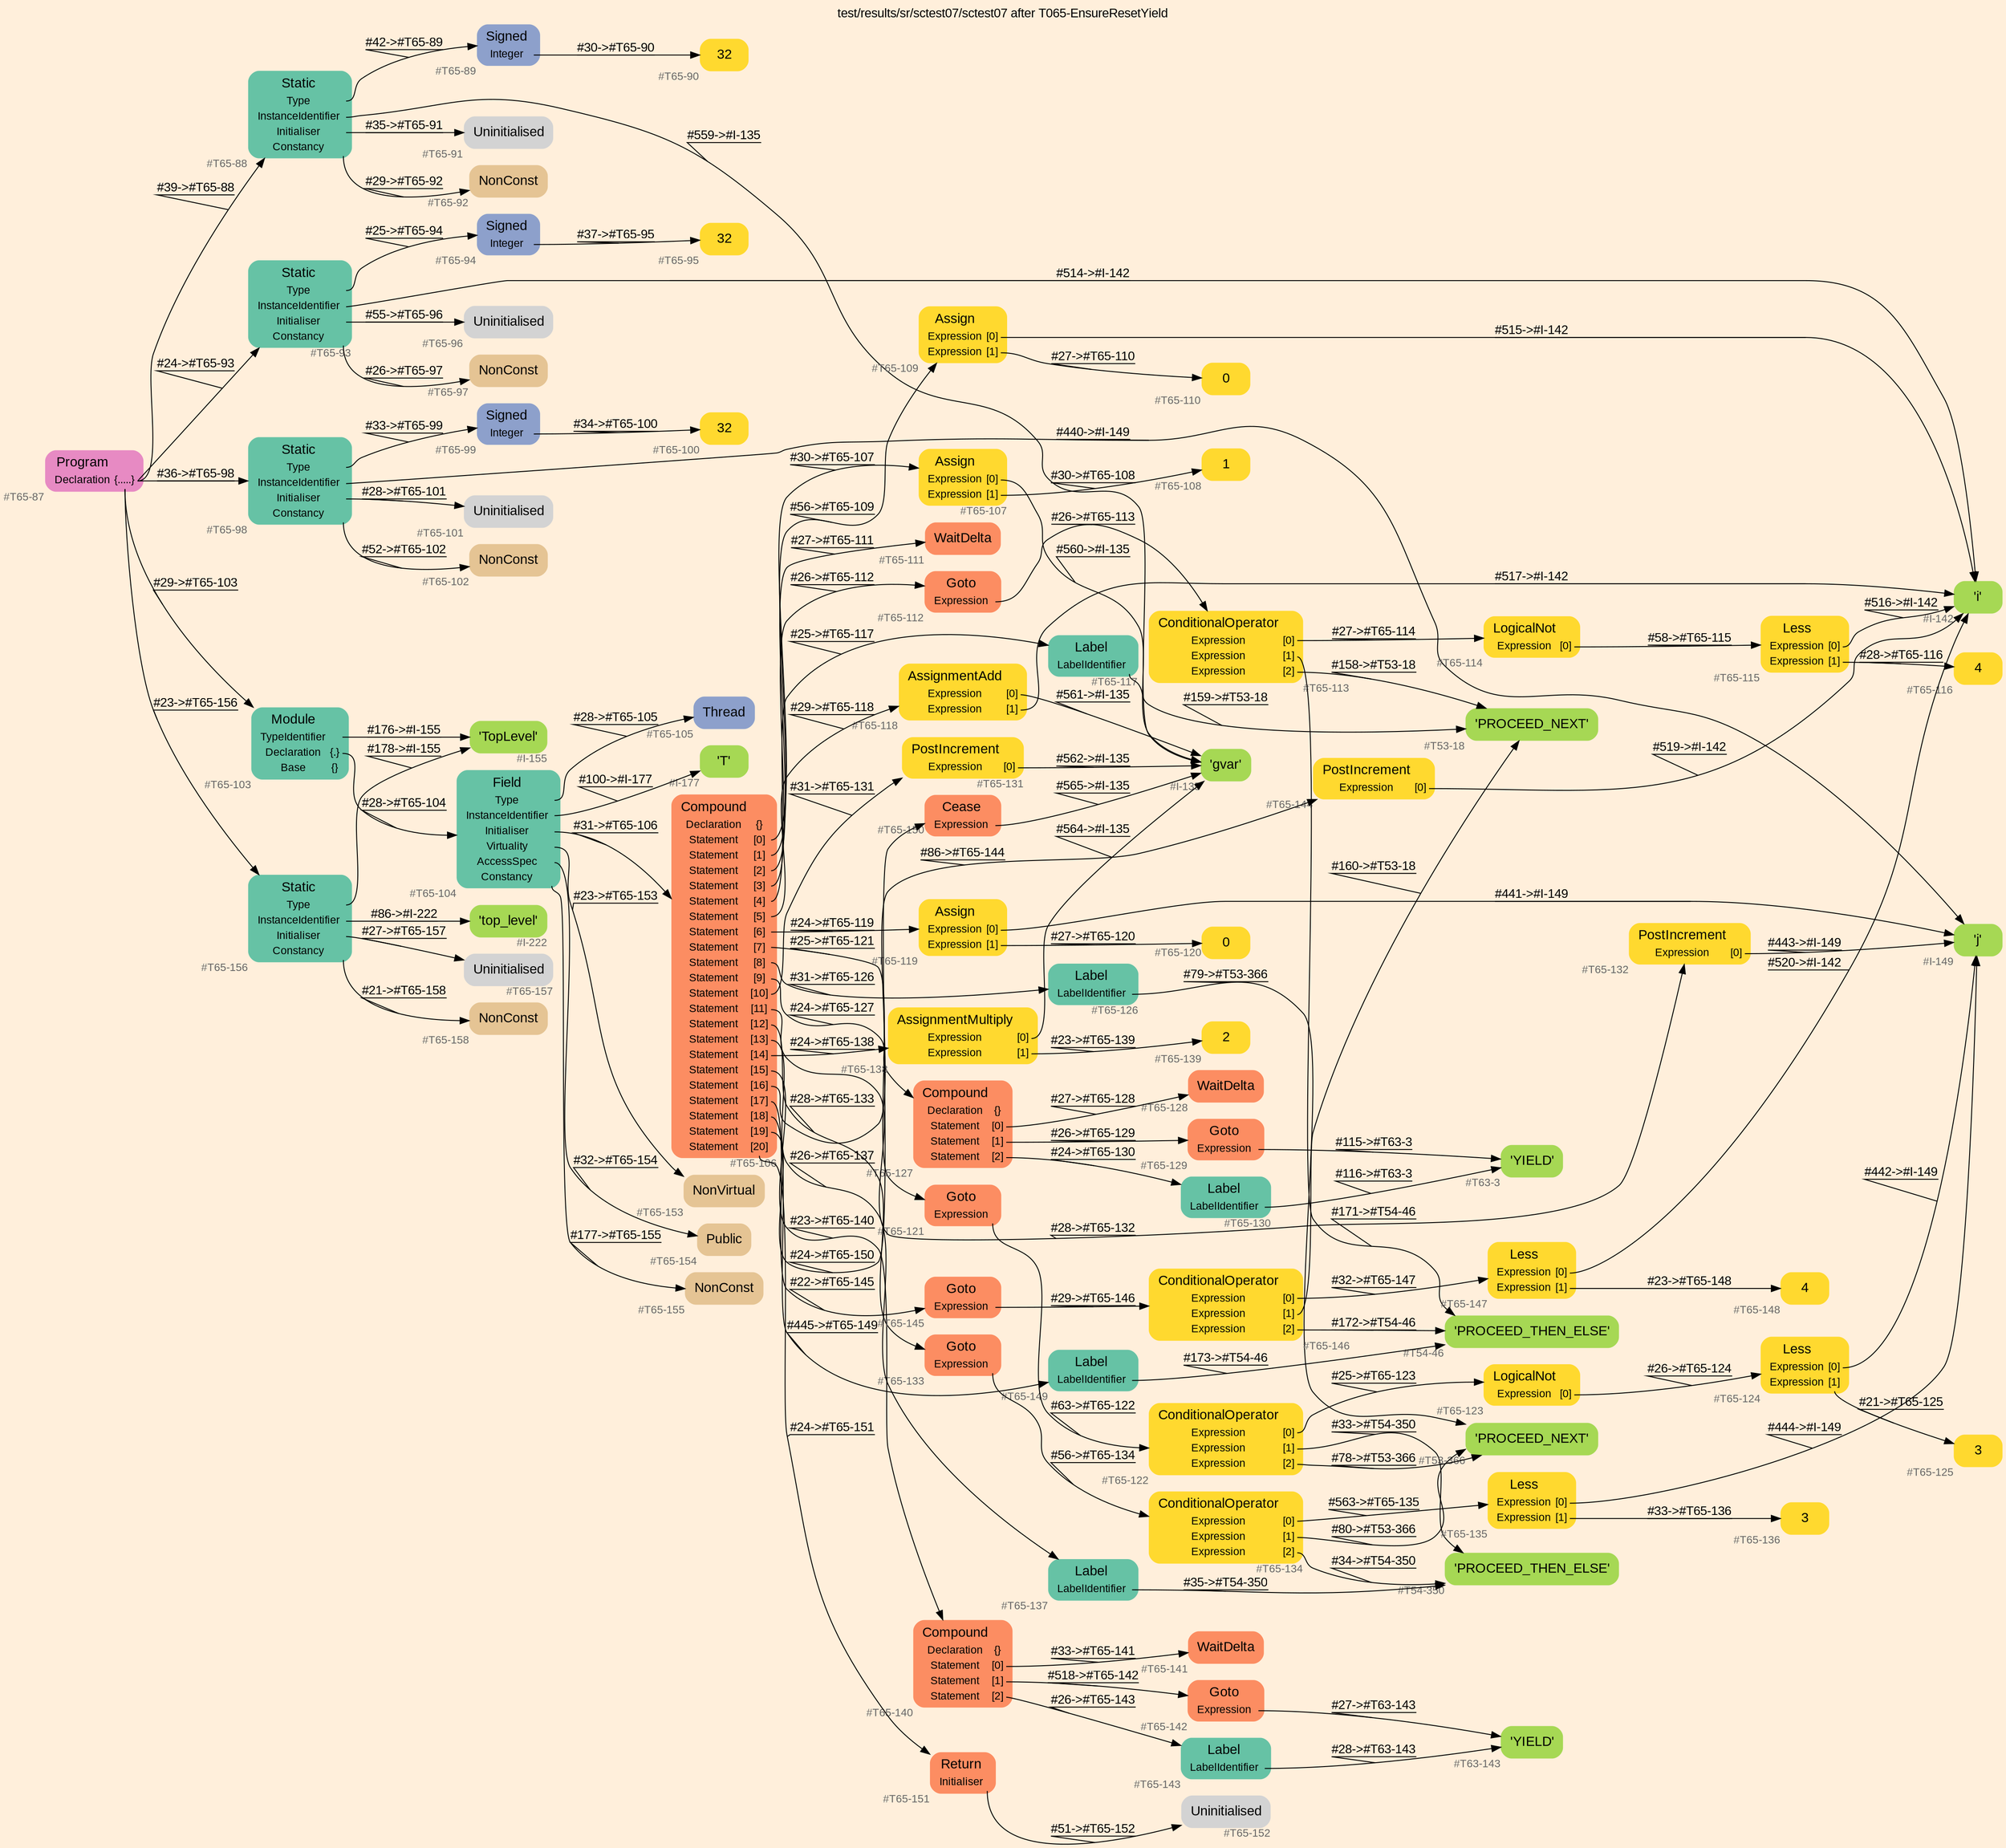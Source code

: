 digraph "test/results/sr/sctest07/sctest07 after T065-EnsureResetYield" {
label = "test/results/sr/sctest07/sctest07 after T065-EnsureResetYield"
labelloc = t
graph [
    rankdir = "LR"
    ranksep = 0.3
    bgcolor = antiquewhite1
    color = black
    fontcolor = black
    fontname = "Arial"
];
node [
    fontname = "Arial"
];
edge [
    fontname = "Arial"
];

// -------------------- node figure --------------------
// -------- block #T65-87 ----------
"#T65-87" [
    fillcolor = "/set28/4"
    xlabel = "#T65-87"
    fontsize = "12"
    fontcolor = grey40
    shape = "plaintext"
    label = <<TABLE BORDER="0" CELLBORDER="0" CELLSPACING="0">
     <TR><TD><FONT COLOR="black" POINT-SIZE="15">Program</FONT></TD></TR>
     <TR><TD><FONT COLOR="black" POINT-SIZE="12">Declaration</FONT></TD><TD PORT="port0"><FONT COLOR="black" POINT-SIZE="12">{.....}</FONT></TD></TR>
    </TABLE>>
    style = "rounded,filled"
];

// -------- block #T65-88 ----------
"#T65-88" [
    fillcolor = "/set28/1"
    xlabel = "#T65-88"
    fontsize = "12"
    fontcolor = grey40
    shape = "plaintext"
    label = <<TABLE BORDER="0" CELLBORDER="0" CELLSPACING="0">
     <TR><TD><FONT COLOR="black" POINT-SIZE="15">Static</FONT></TD></TR>
     <TR><TD><FONT COLOR="black" POINT-SIZE="12">Type</FONT></TD><TD PORT="port0"></TD></TR>
     <TR><TD><FONT COLOR="black" POINT-SIZE="12">InstanceIdentifier</FONT></TD><TD PORT="port1"></TD></TR>
     <TR><TD><FONT COLOR="black" POINT-SIZE="12">Initialiser</FONT></TD><TD PORT="port2"></TD></TR>
     <TR><TD><FONT COLOR="black" POINT-SIZE="12">Constancy</FONT></TD><TD PORT="port3"></TD></TR>
    </TABLE>>
    style = "rounded,filled"
];

// -------- block #T65-89 ----------
"#T65-89" [
    fillcolor = "/set28/3"
    xlabel = "#T65-89"
    fontsize = "12"
    fontcolor = grey40
    shape = "plaintext"
    label = <<TABLE BORDER="0" CELLBORDER="0" CELLSPACING="0">
     <TR><TD><FONT COLOR="black" POINT-SIZE="15">Signed</FONT></TD></TR>
     <TR><TD><FONT COLOR="black" POINT-SIZE="12">Integer</FONT></TD><TD PORT="port0"></TD></TR>
    </TABLE>>
    style = "rounded,filled"
];

// -------- block #T65-90 ----------
"#T65-90" [
    fillcolor = "/set28/6"
    xlabel = "#T65-90"
    fontsize = "12"
    fontcolor = grey40
    shape = "plaintext"
    label = <<TABLE BORDER="0" CELLBORDER="0" CELLSPACING="0">
     <TR><TD><FONT COLOR="black" POINT-SIZE="15">32</FONT></TD></TR>
    </TABLE>>
    style = "rounded,filled"
];

// -------- block #I-135 ----------
"#I-135" [
    fillcolor = "/set28/5"
    xlabel = "#I-135"
    fontsize = "12"
    fontcolor = grey40
    shape = "plaintext"
    label = <<TABLE BORDER="0" CELLBORDER="0" CELLSPACING="0">
     <TR><TD><FONT COLOR="black" POINT-SIZE="15">'gvar'</FONT></TD></TR>
    </TABLE>>
    style = "rounded,filled"
];

// -------- block #T65-91 ----------
"#T65-91" [
    xlabel = "#T65-91"
    fontsize = "12"
    fontcolor = grey40
    shape = "plaintext"
    label = <<TABLE BORDER="0" CELLBORDER="0" CELLSPACING="0">
     <TR><TD><FONT COLOR="black" POINT-SIZE="15">Uninitialised</FONT></TD></TR>
    </TABLE>>
    style = "rounded,filled"
];

// -------- block #T65-92 ----------
"#T65-92" [
    fillcolor = "/set28/7"
    xlabel = "#T65-92"
    fontsize = "12"
    fontcolor = grey40
    shape = "plaintext"
    label = <<TABLE BORDER="0" CELLBORDER="0" CELLSPACING="0">
     <TR><TD><FONT COLOR="black" POINT-SIZE="15">NonConst</FONT></TD></TR>
    </TABLE>>
    style = "rounded,filled"
];

// -------- block #T65-93 ----------
"#T65-93" [
    fillcolor = "/set28/1"
    xlabel = "#T65-93"
    fontsize = "12"
    fontcolor = grey40
    shape = "plaintext"
    label = <<TABLE BORDER="0" CELLBORDER="0" CELLSPACING="0">
     <TR><TD><FONT COLOR="black" POINT-SIZE="15">Static</FONT></TD></TR>
     <TR><TD><FONT COLOR="black" POINT-SIZE="12">Type</FONT></TD><TD PORT="port0"></TD></TR>
     <TR><TD><FONT COLOR="black" POINT-SIZE="12">InstanceIdentifier</FONT></TD><TD PORT="port1"></TD></TR>
     <TR><TD><FONT COLOR="black" POINT-SIZE="12">Initialiser</FONT></TD><TD PORT="port2"></TD></TR>
     <TR><TD><FONT COLOR="black" POINT-SIZE="12">Constancy</FONT></TD><TD PORT="port3"></TD></TR>
    </TABLE>>
    style = "rounded,filled"
];

// -------- block #T65-94 ----------
"#T65-94" [
    fillcolor = "/set28/3"
    xlabel = "#T65-94"
    fontsize = "12"
    fontcolor = grey40
    shape = "plaintext"
    label = <<TABLE BORDER="0" CELLBORDER="0" CELLSPACING="0">
     <TR><TD><FONT COLOR="black" POINT-SIZE="15">Signed</FONT></TD></TR>
     <TR><TD><FONT COLOR="black" POINT-SIZE="12">Integer</FONT></TD><TD PORT="port0"></TD></TR>
    </TABLE>>
    style = "rounded,filled"
];

// -------- block #T65-95 ----------
"#T65-95" [
    fillcolor = "/set28/6"
    xlabel = "#T65-95"
    fontsize = "12"
    fontcolor = grey40
    shape = "plaintext"
    label = <<TABLE BORDER="0" CELLBORDER="0" CELLSPACING="0">
     <TR><TD><FONT COLOR="black" POINT-SIZE="15">32</FONT></TD></TR>
    </TABLE>>
    style = "rounded,filled"
];

// -------- block #I-142 ----------
"#I-142" [
    fillcolor = "/set28/5"
    xlabel = "#I-142"
    fontsize = "12"
    fontcolor = grey40
    shape = "plaintext"
    label = <<TABLE BORDER="0" CELLBORDER="0" CELLSPACING="0">
     <TR><TD><FONT COLOR="black" POINT-SIZE="15">'i'</FONT></TD></TR>
    </TABLE>>
    style = "rounded,filled"
];

// -------- block #T65-96 ----------
"#T65-96" [
    xlabel = "#T65-96"
    fontsize = "12"
    fontcolor = grey40
    shape = "plaintext"
    label = <<TABLE BORDER="0" CELLBORDER="0" CELLSPACING="0">
     <TR><TD><FONT COLOR="black" POINT-SIZE="15">Uninitialised</FONT></TD></TR>
    </TABLE>>
    style = "rounded,filled"
];

// -------- block #T65-97 ----------
"#T65-97" [
    fillcolor = "/set28/7"
    xlabel = "#T65-97"
    fontsize = "12"
    fontcolor = grey40
    shape = "plaintext"
    label = <<TABLE BORDER="0" CELLBORDER="0" CELLSPACING="0">
     <TR><TD><FONT COLOR="black" POINT-SIZE="15">NonConst</FONT></TD></TR>
    </TABLE>>
    style = "rounded,filled"
];

// -------- block #T65-98 ----------
"#T65-98" [
    fillcolor = "/set28/1"
    xlabel = "#T65-98"
    fontsize = "12"
    fontcolor = grey40
    shape = "plaintext"
    label = <<TABLE BORDER="0" CELLBORDER="0" CELLSPACING="0">
     <TR><TD><FONT COLOR="black" POINT-SIZE="15">Static</FONT></TD></TR>
     <TR><TD><FONT COLOR="black" POINT-SIZE="12">Type</FONT></TD><TD PORT="port0"></TD></TR>
     <TR><TD><FONT COLOR="black" POINT-SIZE="12">InstanceIdentifier</FONT></TD><TD PORT="port1"></TD></TR>
     <TR><TD><FONT COLOR="black" POINT-SIZE="12">Initialiser</FONT></TD><TD PORT="port2"></TD></TR>
     <TR><TD><FONT COLOR="black" POINT-SIZE="12">Constancy</FONT></TD><TD PORT="port3"></TD></TR>
    </TABLE>>
    style = "rounded,filled"
];

// -------- block #T65-99 ----------
"#T65-99" [
    fillcolor = "/set28/3"
    xlabel = "#T65-99"
    fontsize = "12"
    fontcolor = grey40
    shape = "plaintext"
    label = <<TABLE BORDER="0" CELLBORDER="0" CELLSPACING="0">
     <TR><TD><FONT COLOR="black" POINT-SIZE="15">Signed</FONT></TD></TR>
     <TR><TD><FONT COLOR="black" POINT-SIZE="12">Integer</FONT></TD><TD PORT="port0"></TD></TR>
    </TABLE>>
    style = "rounded,filled"
];

// -------- block #T65-100 ----------
"#T65-100" [
    fillcolor = "/set28/6"
    xlabel = "#T65-100"
    fontsize = "12"
    fontcolor = grey40
    shape = "plaintext"
    label = <<TABLE BORDER="0" CELLBORDER="0" CELLSPACING="0">
     <TR><TD><FONT COLOR="black" POINT-SIZE="15">32</FONT></TD></TR>
    </TABLE>>
    style = "rounded,filled"
];

// -------- block #I-149 ----------
"#I-149" [
    fillcolor = "/set28/5"
    xlabel = "#I-149"
    fontsize = "12"
    fontcolor = grey40
    shape = "plaintext"
    label = <<TABLE BORDER="0" CELLBORDER="0" CELLSPACING="0">
     <TR><TD><FONT COLOR="black" POINT-SIZE="15">'j'</FONT></TD></TR>
    </TABLE>>
    style = "rounded,filled"
];

// -------- block #T65-101 ----------
"#T65-101" [
    xlabel = "#T65-101"
    fontsize = "12"
    fontcolor = grey40
    shape = "plaintext"
    label = <<TABLE BORDER="0" CELLBORDER="0" CELLSPACING="0">
     <TR><TD><FONT COLOR="black" POINT-SIZE="15">Uninitialised</FONT></TD></TR>
    </TABLE>>
    style = "rounded,filled"
];

// -------- block #T65-102 ----------
"#T65-102" [
    fillcolor = "/set28/7"
    xlabel = "#T65-102"
    fontsize = "12"
    fontcolor = grey40
    shape = "plaintext"
    label = <<TABLE BORDER="0" CELLBORDER="0" CELLSPACING="0">
     <TR><TD><FONT COLOR="black" POINT-SIZE="15">NonConst</FONT></TD></TR>
    </TABLE>>
    style = "rounded,filled"
];

// -------- block #T65-103 ----------
"#T65-103" [
    fillcolor = "/set28/1"
    xlabel = "#T65-103"
    fontsize = "12"
    fontcolor = grey40
    shape = "plaintext"
    label = <<TABLE BORDER="0" CELLBORDER="0" CELLSPACING="0">
     <TR><TD><FONT COLOR="black" POINT-SIZE="15">Module</FONT></TD></TR>
     <TR><TD><FONT COLOR="black" POINT-SIZE="12">TypeIdentifier</FONT></TD><TD PORT="port0"></TD></TR>
     <TR><TD><FONT COLOR="black" POINT-SIZE="12">Declaration</FONT></TD><TD PORT="port1"><FONT COLOR="black" POINT-SIZE="12">{.}</FONT></TD></TR>
     <TR><TD><FONT COLOR="black" POINT-SIZE="12">Base</FONT></TD><TD PORT="port2"><FONT COLOR="black" POINT-SIZE="12">{}</FONT></TD></TR>
    </TABLE>>
    style = "rounded,filled"
];

// -------- block #I-155 ----------
"#I-155" [
    fillcolor = "/set28/5"
    xlabel = "#I-155"
    fontsize = "12"
    fontcolor = grey40
    shape = "plaintext"
    label = <<TABLE BORDER="0" CELLBORDER="0" CELLSPACING="0">
     <TR><TD><FONT COLOR="black" POINT-SIZE="15">'TopLevel'</FONT></TD></TR>
    </TABLE>>
    style = "rounded,filled"
];

// -------- block #T65-104 ----------
"#T65-104" [
    fillcolor = "/set28/1"
    xlabel = "#T65-104"
    fontsize = "12"
    fontcolor = grey40
    shape = "plaintext"
    label = <<TABLE BORDER="0" CELLBORDER="0" CELLSPACING="0">
     <TR><TD><FONT COLOR="black" POINT-SIZE="15">Field</FONT></TD></TR>
     <TR><TD><FONT COLOR="black" POINT-SIZE="12">Type</FONT></TD><TD PORT="port0"></TD></TR>
     <TR><TD><FONT COLOR="black" POINT-SIZE="12">InstanceIdentifier</FONT></TD><TD PORT="port1"></TD></TR>
     <TR><TD><FONT COLOR="black" POINT-SIZE="12">Initialiser</FONT></TD><TD PORT="port2"></TD></TR>
     <TR><TD><FONT COLOR="black" POINT-SIZE="12">Virtuality</FONT></TD><TD PORT="port3"></TD></TR>
     <TR><TD><FONT COLOR="black" POINT-SIZE="12">AccessSpec</FONT></TD><TD PORT="port4"></TD></TR>
     <TR><TD><FONT COLOR="black" POINT-SIZE="12">Constancy</FONT></TD><TD PORT="port5"></TD></TR>
    </TABLE>>
    style = "rounded,filled"
];

// -------- block #T65-105 ----------
"#T65-105" [
    fillcolor = "/set28/3"
    xlabel = "#T65-105"
    fontsize = "12"
    fontcolor = grey40
    shape = "plaintext"
    label = <<TABLE BORDER="0" CELLBORDER="0" CELLSPACING="0">
     <TR><TD><FONT COLOR="black" POINT-SIZE="15">Thread</FONT></TD></TR>
    </TABLE>>
    style = "rounded,filled"
];

// -------- block #I-177 ----------
"#I-177" [
    fillcolor = "/set28/5"
    xlabel = "#I-177"
    fontsize = "12"
    fontcolor = grey40
    shape = "plaintext"
    label = <<TABLE BORDER="0" CELLBORDER="0" CELLSPACING="0">
     <TR><TD><FONT COLOR="black" POINT-SIZE="15">'T'</FONT></TD></TR>
    </TABLE>>
    style = "rounded,filled"
];

// -------- block #T65-106 ----------
"#T65-106" [
    fillcolor = "/set28/2"
    xlabel = "#T65-106"
    fontsize = "12"
    fontcolor = grey40
    shape = "plaintext"
    label = <<TABLE BORDER="0" CELLBORDER="0" CELLSPACING="0">
     <TR><TD><FONT COLOR="black" POINT-SIZE="15">Compound</FONT></TD></TR>
     <TR><TD><FONT COLOR="black" POINT-SIZE="12">Declaration</FONT></TD><TD PORT="port0"><FONT COLOR="black" POINT-SIZE="12">{}</FONT></TD></TR>
     <TR><TD><FONT COLOR="black" POINT-SIZE="12">Statement</FONT></TD><TD PORT="port1"><FONT COLOR="black" POINT-SIZE="12">[0]</FONT></TD></TR>
     <TR><TD><FONT COLOR="black" POINT-SIZE="12">Statement</FONT></TD><TD PORT="port2"><FONT COLOR="black" POINT-SIZE="12">[1]</FONT></TD></TR>
     <TR><TD><FONT COLOR="black" POINT-SIZE="12">Statement</FONT></TD><TD PORT="port3"><FONT COLOR="black" POINT-SIZE="12">[2]</FONT></TD></TR>
     <TR><TD><FONT COLOR="black" POINT-SIZE="12">Statement</FONT></TD><TD PORT="port4"><FONT COLOR="black" POINT-SIZE="12">[3]</FONT></TD></TR>
     <TR><TD><FONT COLOR="black" POINT-SIZE="12">Statement</FONT></TD><TD PORT="port5"><FONT COLOR="black" POINT-SIZE="12">[4]</FONT></TD></TR>
     <TR><TD><FONT COLOR="black" POINT-SIZE="12">Statement</FONT></TD><TD PORT="port6"><FONT COLOR="black" POINT-SIZE="12">[5]</FONT></TD></TR>
     <TR><TD><FONT COLOR="black" POINT-SIZE="12">Statement</FONT></TD><TD PORT="port7"><FONT COLOR="black" POINT-SIZE="12">[6]</FONT></TD></TR>
     <TR><TD><FONT COLOR="black" POINT-SIZE="12">Statement</FONT></TD><TD PORT="port8"><FONT COLOR="black" POINT-SIZE="12">[7]</FONT></TD></TR>
     <TR><TD><FONT COLOR="black" POINT-SIZE="12">Statement</FONT></TD><TD PORT="port9"><FONT COLOR="black" POINT-SIZE="12">[8]</FONT></TD></TR>
     <TR><TD><FONT COLOR="black" POINT-SIZE="12">Statement</FONT></TD><TD PORT="port10"><FONT COLOR="black" POINT-SIZE="12">[9]</FONT></TD></TR>
     <TR><TD><FONT COLOR="black" POINT-SIZE="12">Statement</FONT></TD><TD PORT="port11"><FONT COLOR="black" POINT-SIZE="12">[10]</FONT></TD></TR>
     <TR><TD><FONT COLOR="black" POINT-SIZE="12">Statement</FONT></TD><TD PORT="port12"><FONT COLOR="black" POINT-SIZE="12">[11]</FONT></TD></TR>
     <TR><TD><FONT COLOR="black" POINT-SIZE="12">Statement</FONT></TD><TD PORT="port13"><FONT COLOR="black" POINT-SIZE="12">[12]</FONT></TD></TR>
     <TR><TD><FONT COLOR="black" POINT-SIZE="12">Statement</FONT></TD><TD PORT="port14"><FONT COLOR="black" POINT-SIZE="12">[13]</FONT></TD></TR>
     <TR><TD><FONT COLOR="black" POINT-SIZE="12">Statement</FONT></TD><TD PORT="port15"><FONT COLOR="black" POINT-SIZE="12">[14]</FONT></TD></TR>
     <TR><TD><FONT COLOR="black" POINT-SIZE="12">Statement</FONT></TD><TD PORT="port16"><FONT COLOR="black" POINT-SIZE="12">[15]</FONT></TD></TR>
     <TR><TD><FONT COLOR="black" POINT-SIZE="12">Statement</FONT></TD><TD PORT="port17"><FONT COLOR="black" POINT-SIZE="12">[16]</FONT></TD></TR>
     <TR><TD><FONT COLOR="black" POINT-SIZE="12">Statement</FONT></TD><TD PORT="port18"><FONT COLOR="black" POINT-SIZE="12">[17]</FONT></TD></TR>
     <TR><TD><FONT COLOR="black" POINT-SIZE="12">Statement</FONT></TD><TD PORT="port19"><FONT COLOR="black" POINT-SIZE="12">[18]</FONT></TD></TR>
     <TR><TD><FONT COLOR="black" POINT-SIZE="12">Statement</FONT></TD><TD PORT="port20"><FONT COLOR="black" POINT-SIZE="12">[19]</FONT></TD></TR>
     <TR><TD><FONT COLOR="black" POINT-SIZE="12">Statement</FONT></TD><TD PORT="port21"><FONT COLOR="black" POINT-SIZE="12">[20]</FONT></TD></TR>
    </TABLE>>
    style = "rounded,filled"
];

// -------- block #T65-107 ----------
"#T65-107" [
    fillcolor = "/set28/6"
    xlabel = "#T65-107"
    fontsize = "12"
    fontcolor = grey40
    shape = "plaintext"
    label = <<TABLE BORDER="0" CELLBORDER="0" CELLSPACING="0">
     <TR><TD><FONT COLOR="black" POINT-SIZE="15">Assign</FONT></TD></TR>
     <TR><TD><FONT COLOR="black" POINT-SIZE="12">Expression</FONT></TD><TD PORT="port0"><FONT COLOR="black" POINT-SIZE="12">[0]</FONT></TD></TR>
     <TR><TD><FONT COLOR="black" POINT-SIZE="12">Expression</FONT></TD><TD PORT="port1"><FONT COLOR="black" POINT-SIZE="12">[1]</FONT></TD></TR>
    </TABLE>>
    style = "rounded,filled"
];

// -------- block #T65-108 ----------
"#T65-108" [
    fillcolor = "/set28/6"
    xlabel = "#T65-108"
    fontsize = "12"
    fontcolor = grey40
    shape = "plaintext"
    label = <<TABLE BORDER="0" CELLBORDER="0" CELLSPACING="0">
     <TR><TD><FONT COLOR="black" POINT-SIZE="15">1</FONT></TD></TR>
    </TABLE>>
    style = "rounded,filled"
];

// -------- block #T65-109 ----------
"#T65-109" [
    fillcolor = "/set28/6"
    xlabel = "#T65-109"
    fontsize = "12"
    fontcolor = grey40
    shape = "plaintext"
    label = <<TABLE BORDER="0" CELLBORDER="0" CELLSPACING="0">
     <TR><TD><FONT COLOR="black" POINT-SIZE="15">Assign</FONT></TD></TR>
     <TR><TD><FONT COLOR="black" POINT-SIZE="12">Expression</FONT></TD><TD PORT="port0"><FONT COLOR="black" POINT-SIZE="12">[0]</FONT></TD></TR>
     <TR><TD><FONT COLOR="black" POINT-SIZE="12">Expression</FONT></TD><TD PORT="port1"><FONT COLOR="black" POINT-SIZE="12">[1]</FONT></TD></TR>
    </TABLE>>
    style = "rounded,filled"
];

// -------- block #T65-110 ----------
"#T65-110" [
    fillcolor = "/set28/6"
    xlabel = "#T65-110"
    fontsize = "12"
    fontcolor = grey40
    shape = "plaintext"
    label = <<TABLE BORDER="0" CELLBORDER="0" CELLSPACING="0">
     <TR><TD><FONT COLOR="black" POINT-SIZE="15">0</FONT></TD></TR>
    </TABLE>>
    style = "rounded,filled"
];

// -------- block #T65-111 ----------
"#T65-111" [
    fillcolor = "/set28/2"
    xlabel = "#T65-111"
    fontsize = "12"
    fontcolor = grey40
    shape = "plaintext"
    label = <<TABLE BORDER="0" CELLBORDER="0" CELLSPACING="0">
     <TR><TD><FONT COLOR="black" POINT-SIZE="15">WaitDelta</FONT></TD></TR>
    </TABLE>>
    style = "rounded,filled"
];

// -------- block #T65-112 ----------
"#T65-112" [
    fillcolor = "/set28/2"
    xlabel = "#T65-112"
    fontsize = "12"
    fontcolor = grey40
    shape = "plaintext"
    label = <<TABLE BORDER="0" CELLBORDER="0" CELLSPACING="0">
     <TR><TD><FONT COLOR="black" POINT-SIZE="15">Goto</FONT></TD></TR>
     <TR><TD><FONT COLOR="black" POINT-SIZE="12">Expression</FONT></TD><TD PORT="port0"></TD></TR>
    </TABLE>>
    style = "rounded,filled"
];

// -------- block #T65-113 ----------
"#T65-113" [
    fillcolor = "/set28/6"
    xlabel = "#T65-113"
    fontsize = "12"
    fontcolor = grey40
    shape = "plaintext"
    label = <<TABLE BORDER="0" CELLBORDER="0" CELLSPACING="0">
     <TR><TD><FONT COLOR="black" POINT-SIZE="15">ConditionalOperator</FONT></TD></TR>
     <TR><TD><FONT COLOR="black" POINT-SIZE="12">Expression</FONT></TD><TD PORT="port0"><FONT COLOR="black" POINT-SIZE="12">[0]</FONT></TD></TR>
     <TR><TD><FONT COLOR="black" POINT-SIZE="12">Expression</FONT></TD><TD PORT="port1"><FONT COLOR="black" POINT-SIZE="12">[1]</FONT></TD></TR>
     <TR><TD><FONT COLOR="black" POINT-SIZE="12">Expression</FONT></TD><TD PORT="port2"><FONT COLOR="black" POINT-SIZE="12">[2]</FONT></TD></TR>
    </TABLE>>
    style = "rounded,filled"
];

// -------- block #T65-114 ----------
"#T65-114" [
    fillcolor = "/set28/6"
    xlabel = "#T65-114"
    fontsize = "12"
    fontcolor = grey40
    shape = "plaintext"
    label = <<TABLE BORDER="0" CELLBORDER="0" CELLSPACING="0">
     <TR><TD><FONT COLOR="black" POINT-SIZE="15">LogicalNot</FONT></TD></TR>
     <TR><TD><FONT COLOR="black" POINT-SIZE="12">Expression</FONT></TD><TD PORT="port0"><FONT COLOR="black" POINT-SIZE="12">[0]</FONT></TD></TR>
    </TABLE>>
    style = "rounded,filled"
];

// -------- block #T65-115 ----------
"#T65-115" [
    fillcolor = "/set28/6"
    xlabel = "#T65-115"
    fontsize = "12"
    fontcolor = grey40
    shape = "plaintext"
    label = <<TABLE BORDER="0" CELLBORDER="0" CELLSPACING="0">
     <TR><TD><FONT COLOR="black" POINT-SIZE="15">Less</FONT></TD></TR>
     <TR><TD><FONT COLOR="black" POINT-SIZE="12">Expression</FONT></TD><TD PORT="port0"><FONT COLOR="black" POINT-SIZE="12">[0]</FONT></TD></TR>
     <TR><TD><FONT COLOR="black" POINT-SIZE="12">Expression</FONT></TD><TD PORT="port1"><FONT COLOR="black" POINT-SIZE="12">[1]</FONT></TD></TR>
    </TABLE>>
    style = "rounded,filled"
];

// -------- block #T65-116 ----------
"#T65-116" [
    fillcolor = "/set28/6"
    xlabel = "#T65-116"
    fontsize = "12"
    fontcolor = grey40
    shape = "plaintext"
    label = <<TABLE BORDER="0" CELLBORDER="0" CELLSPACING="0">
     <TR><TD><FONT COLOR="black" POINT-SIZE="15">4</FONT></TD></TR>
    </TABLE>>
    style = "rounded,filled"
];

// -------- block #T54-46 ----------
"#T54-46" [
    fillcolor = "/set28/5"
    xlabel = "#T54-46"
    fontsize = "12"
    fontcolor = grey40
    shape = "plaintext"
    label = <<TABLE BORDER="0" CELLBORDER="0" CELLSPACING="0">
     <TR><TD><FONT COLOR="black" POINT-SIZE="15">'PROCEED_THEN_ELSE'</FONT></TD></TR>
    </TABLE>>
    style = "rounded,filled"
];

// -------- block #T53-18 ----------
"#T53-18" [
    fillcolor = "/set28/5"
    xlabel = "#T53-18"
    fontsize = "12"
    fontcolor = grey40
    shape = "plaintext"
    label = <<TABLE BORDER="0" CELLBORDER="0" CELLSPACING="0">
     <TR><TD><FONT COLOR="black" POINT-SIZE="15">'PROCEED_NEXT'</FONT></TD></TR>
    </TABLE>>
    style = "rounded,filled"
];

// -------- block #T65-117 ----------
"#T65-117" [
    fillcolor = "/set28/1"
    xlabel = "#T65-117"
    fontsize = "12"
    fontcolor = grey40
    shape = "plaintext"
    label = <<TABLE BORDER="0" CELLBORDER="0" CELLSPACING="0">
     <TR><TD><FONT COLOR="black" POINT-SIZE="15">Label</FONT></TD></TR>
     <TR><TD><FONT COLOR="black" POINT-SIZE="12">LabelIdentifier</FONT></TD><TD PORT="port0"></TD></TR>
    </TABLE>>
    style = "rounded,filled"
];

// -------- block #T65-118 ----------
"#T65-118" [
    fillcolor = "/set28/6"
    xlabel = "#T65-118"
    fontsize = "12"
    fontcolor = grey40
    shape = "plaintext"
    label = <<TABLE BORDER="0" CELLBORDER="0" CELLSPACING="0">
     <TR><TD><FONT COLOR="black" POINT-SIZE="15">AssignmentAdd</FONT></TD></TR>
     <TR><TD><FONT COLOR="black" POINT-SIZE="12">Expression</FONT></TD><TD PORT="port0"><FONT COLOR="black" POINT-SIZE="12">[0]</FONT></TD></TR>
     <TR><TD><FONT COLOR="black" POINT-SIZE="12">Expression</FONT></TD><TD PORT="port1"><FONT COLOR="black" POINT-SIZE="12">[1]</FONT></TD></TR>
    </TABLE>>
    style = "rounded,filled"
];

// -------- block #T65-119 ----------
"#T65-119" [
    fillcolor = "/set28/6"
    xlabel = "#T65-119"
    fontsize = "12"
    fontcolor = grey40
    shape = "plaintext"
    label = <<TABLE BORDER="0" CELLBORDER="0" CELLSPACING="0">
     <TR><TD><FONT COLOR="black" POINT-SIZE="15">Assign</FONT></TD></TR>
     <TR><TD><FONT COLOR="black" POINT-SIZE="12">Expression</FONT></TD><TD PORT="port0"><FONT COLOR="black" POINT-SIZE="12">[0]</FONT></TD></TR>
     <TR><TD><FONT COLOR="black" POINT-SIZE="12">Expression</FONT></TD><TD PORT="port1"><FONT COLOR="black" POINT-SIZE="12">[1]</FONT></TD></TR>
    </TABLE>>
    style = "rounded,filled"
];

// -------- block #T65-120 ----------
"#T65-120" [
    fillcolor = "/set28/6"
    xlabel = "#T65-120"
    fontsize = "12"
    fontcolor = grey40
    shape = "plaintext"
    label = <<TABLE BORDER="0" CELLBORDER="0" CELLSPACING="0">
     <TR><TD><FONT COLOR="black" POINT-SIZE="15">0</FONT></TD></TR>
    </TABLE>>
    style = "rounded,filled"
];

// -------- block #T65-121 ----------
"#T65-121" [
    fillcolor = "/set28/2"
    xlabel = "#T65-121"
    fontsize = "12"
    fontcolor = grey40
    shape = "plaintext"
    label = <<TABLE BORDER="0" CELLBORDER="0" CELLSPACING="0">
     <TR><TD><FONT COLOR="black" POINT-SIZE="15">Goto</FONT></TD></TR>
     <TR><TD><FONT COLOR="black" POINT-SIZE="12">Expression</FONT></TD><TD PORT="port0"></TD></TR>
    </TABLE>>
    style = "rounded,filled"
];

// -------- block #T65-122 ----------
"#T65-122" [
    fillcolor = "/set28/6"
    xlabel = "#T65-122"
    fontsize = "12"
    fontcolor = grey40
    shape = "plaintext"
    label = <<TABLE BORDER="0" CELLBORDER="0" CELLSPACING="0">
     <TR><TD><FONT COLOR="black" POINT-SIZE="15">ConditionalOperator</FONT></TD></TR>
     <TR><TD><FONT COLOR="black" POINT-SIZE="12">Expression</FONT></TD><TD PORT="port0"><FONT COLOR="black" POINT-SIZE="12">[0]</FONT></TD></TR>
     <TR><TD><FONT COLOR="black" POINT-SIZE="12">Expression</FONT></TD><TD PORT="port1"><FONT COLOR="black" POINT-SIZE="12">[1]</FONT></TD></TR>
     <TR><TD><FONT COLOR="black" POINT-SIZE="12">Expression</FONT></TD><TD PORT="port2"><FONT COLOR="black" POINT-SIZE="12">[2]</FONT></TD></TR>
    </TABLE>>
    style = "rounded,filled"
];

// -------- block #T65-123 ----------
"#T65-123" [
    fillcolor = "/set28/6"
    xlabel = "#T65-123"
    fontsize = "12"
    fontcolor = grey40
    shape = "plaintext"
    label = <<TABLE BORDER="0" CELLBORDER="0" CELLSPACING="0">
     <TR><TD><FONT COLOR="black" POINT-SIZE="15">LogicalNot</FONT></TD></TR>
     <TR><TD><FONT COLOR="black" POINT-SIZE="12">Expression</FONT></TD><TD PORT="port0"><FONT COLOR="black" POINT-SIZE="12">[0]</FONT></TD></TR>
    </TABLE>>
    style = "rounded,filled"
];

// -------- block #T65-124 ----------
"#T65-124" [
    fillcolor = "/set28/6"
    xlabel = "#T65-124"
    fontsize = "12"
    fontcolor = grey40
    shape = "plaintext"
    label = <<TABLE BORDER="0" CELLBORDER="0" CELLSPACING="0">
     <TR><TD><FONT COLOR="black" POINT-SIZE="15">Less</FONT></TD></TR>
     <TR><TD><FONT COLOR="black" POINT-SIZE="12">Expression</FONT></TD><TD PORT="port0"><FONT COLOR="black" POINT-SIZE="12">[0]</FONT></TD></TR>
     <TR><TD><FONT COLOR="black" POINT-SIZE="12">Expression</FONT></TD><TD PORT="port1"><FONT COLOR="black" POINT-SIZE="12">[1]</FONT></TD></TR>
    </TABLE>>
    style = "rounded,filled"
];

// -------- block #T65-125 ----------
"#T65-125" [
    fillcolor = "/set28/6"
    xlabel = "#T65-125"
    fontsize = "12"
    fontcolor = grey40
    shape = "plaintext"
    label = <<TABLE BORDER="0" CELLBORDER="0" CELLSPACING="0">
     <TR><TD><FONT COLOR="black" POINT-SIZE="15">3</FONT></TD></TR>
    </TABLE>>
    style = "rounded,filled"
];

// -------- block #T54-350 ----------
"#T54-350" [
    fillcolor = "/set28/5"
    xlabel = "#T54-350"
    fontsize = "12"
    fontcolor = grey40
    shape = "plaintext"
    label = <<TABLE BORDER="0" CELLBORDER="0" CELLSPACING="0">
     <TR><TD><FONT COLOR="black" POINT-SIZE="15">'PROCEED_THEN_ELSE'</FONT></TD></TR>
    </TABLE>>
    style = "rounded,filled"
];

// -------- block #T53-366 ----------
"#T53-366" [
    fillcolor = "/set28/5"
    xlabel = "#T53-366"
    fontsize = "12"
    fontcolor = grey40
    shape = "plaintext"
    label = <<TABLE BORDER="0" CELLBORDER="0" CELLSPACING="0">
     <TR><TD><FONT COLOR="black" POINT-SIZE="15">'PROCEED_NEXT'</FONT></TD></TR>
    </TABLE>>
    style = "rounded,filled"
];

// -------- block #T65-126 ----------
"#T65-126" [
    fillcolor = "/set28/1"
    xlabel = "#T65-126"
    fontsize = "12"
    fontcolor = grey40
    shape = "plaintext"
    label = <<TABLE BORDER="0" CELLBORDER="0" CELLSPACING="0">
     <TR><TD><FONT COLOR="black" POINT-SIZE="15">Label</FONT></TD></TR>
     <TR><TD><FONT COLOR="black" POINT-SIZE="12">LabelIdentifier</FONT></TD><TD PORT="port0"></TD></TR>
    </TABLE>>
    style = "rounded,filled"
];

// -------- block #T65-127 ----------
"#T65-127" [
    fillcolor = "/set28/2"
    xlabel = "#T65-127"
    fontsize = "12"
    fontcolor = grey40
    shape = "plaintext"
    label = <<TABLE BORDER="0" CELLBORDER="0" CELLSPACING="0">
     <TR><TD><FONT COLOR="black" POINT-SIZE="15">Compound</FONT></TD></TR>
     <TR><TD><FONT COLOR="black" POINT-SIZE="12">Declaration</FONT></TD><TD PORT="port0"><FONT COLOR="black" POINT-SIZE="12">{}</FONT></TD></TR>
     <TR><TD><FONT COLOR="black" POINT-SIZE="12">Statement</FONT></TD><TD PORT="port1"><FONT COLOR="black" POINT-SIZE="12">[0]</FONT></TD></TR>
     <TR><TD><FONT COLOR="black" POINT-SIZE="12">Statement</FONT></TD><TD PORT="port2"><FONT COLOR="black" POINT-SIZE="12">[1]</FONT></TD></TR>
     <TR><TD><FONT COLOR="black" POINT-SIZE="12">Statement</FONT></TD><TD PORT="port3"><FONT COLOR="black" POINT-SIZE="12">[2]</FONT></TD></TR>
    </TABLE>>
    style = "rounded,filled"
];

// -------- block #T65-128 ----------
"#T65-128" [
    fillcolor = "/set28/2"
    xlabel = "#T65-128"
    fontsize = "12"
    fontcolor = grey40
    shape = "plaintext"
    label = <<TABLE BORDER="0" CELLBORDER="0" CELLSPACING="0">
     <TR><TD><FONT COLOR="black" POINT-SIZE="15">WaitDelta</FONT></TD></TR>
    </TABLE>>
    style = "rounded,filled"
];

// -------- block #T65-129 ----------
"#T65-129" [
    fillcolor = "/set28/2"
    xlabel = "#T65-129"
    fontsize = "12"
    fontcolor = grey40
    shape = "plaintext"
    label = <<TABLE BORDER="0" CELLBORDER="0" CELLSPACING="0">
     <TR><TD><FONT COLOR="black" POINT-SIZE="15">Goto</FONT></TD></TR>
     <TR><TD><FONT COLOR="black" POINT-SIZE="12">Expression</FONT></TD><TD PORT="port0"></TD></TR>
    </TABLE>>
    style = "rounded,filled"
];

// -------- block #T63-3 ----------
"#T63-3" [
    fillcolor = "/set28/5"
    xlabel = "#T63-3"
    fontsize = "12"
    fontcolor = grey40
    shape = "plaintext"
    label = <<TABLE BORDER="0" CELLBORDER="0" CELLSPACING="0">
     <TR><TD><FONT COLOR="black" POINT-SIZE="15">'YIELD'</FONT></TD></TR>
    </TABLE>>
    style = "rounded,filled"
];

// -------- block #T65-130 ----------
"#T65-130" [
    fillcolor = "/set28/1"
    xlabel = "#T65-130"
    fontsize = "12"
    fontcolor = grey40
    shape = "plaintext"
    label = <<TABLE BORDER="0" CELLBORDER="0" CELLSPACING="0">
     <TR><TD><FONT COLOR="black" POINT-SIZE="15">Label</FONT></TD></TR>
     <TR><TD><FONT COLOR="black" POINT-SIZE="12">LabelIdentifier</FONT></TD><TD PORT="port0"></TD></TR>
    </TABLE>>
    style = "rounded,filled"
];

// -------- block #T65-131 ----------
"#T65-131" [
    fillcolor = "/set28/6"
    xlabel = "#T65-131"
    fontsize = "12"
    fontcolor = grey40
    shape = "plaintext"
    label = <<TABLE BORDER="0" CELLBORDER="0" CELLSPACING="0">
     <TR><TD><FONT COLOR="black" POINT-SIZE="15">PostIncrement</FONT></TD></TR>
     <TR><TD><FONT COLOR="black" POINT-SIZE="12">Expression</FONT></TD><TD PORT="port0"><FONT COLOR="black" POINT-SIZE="12">[0]</FONT></TD></TR>
    </TABLE>>
    style = "rounded,filled"
];

// -------- block #T65-132 ----------
"#T65-132" [
    fillcolor = "/set28/6"
    xlabel = "#T65-132"
    fontsize = "12"
    fontcolor = grey40
    shape = "plaintext"
    label = <<TABLE BORDER="0" CELLBORDER="0" CELLSPACING="0">
     <TR><TD><FONT COLOR="black" POINT-SIZE="15">PostIncrement</FONT></TD></TR>
     <TR><TD><FONT COLOR="black" POINT-SIZE="12">Expression</FONT></TD><TD PORT="port0"><FONT COLOR="black" POINT-SIZE="12">[0]</FONT></TD></TR>
    </TABLE>>
    style = "rounded,filled"
];

// -------- block #T65-133 ----------
"#T65-133" [
    fillcolor = "/set28/2"
    xlabel = "#T65-133"
    fontsize = "12"
    fontcolor = grey40
    shape = "plaintext"
    label = <<TABLE BORDER="0" CELLBORDER="0" CELLSPACING="0">
     <TR><TD><FONT COLOR="black" POINT-SIZE="15">Goto</FONT></TD></TR>
     <TR><TD><FONT COLOR="black" POINT-SIZE="12">Expression</FONT></TD><TD PORT="port0"></TD></TR>
    </TABLE>>
    style = "rounded,filled"
];

// -------- block #T65-134 ----------
"#T65-134" [
    fillcolor = "/set28/6"
    xlabel = "#T65-134"
    fontsize = "12"
    fontcolor = grey40
    shape = "plaintext"
    label = <<TABLE BORDER="0" CELLBORDER="0" CELLSPACING="0">
     <TR><TD><FONT COLOR="black" POINT-SIZE="15">ConditionalOperator</FONT></TD></TR>
     <TR><TD><FONT COLOR="black" POINT-SIZE="12">Expression</FONT></TD><TD PORT="port0"><FONT COLOR="black" POINT-SIZE="12">[0]</FONT></TD></TR>
     <TR><TD><FONT COLOR="black" POINT-SIZE="12">Expression</FONT></TD><TD PORT="port1"><FONT COLOR="black" POINT-SIZE="12">[1]</FONT></TD></TR>
     <TR><TD><FONT COLOR="black" POINT-SIZE="12">Expression</FONT></TD><TD PORT="port2"><FONT COLOR="black" POINT-SIZE="12">[2]</FONT></TD></TR>
    </TABLE>>
    style = "rounded,filled"
];

// -------- block #T65-135 ----------
"#T65-135" [
    fillcolor = "/set28/6"
    xlabel = "#T65-135"
    fontsize = "12"
    fontcolor = grey40
    shape = "plaintext"
    label = <<TABLE BORDER="0" CELLBORDER="0" CELLSPACING="0">
     <TR><TD><FONT COLOR="black" POINT-SIZE="15">Less</FONT></TD></TR>
     <TR><TD><FONT COLOR="black" POINT-SIZE="12">Expression</FONT></TD><TD PORT="port0"><FONT COLOR="black" POINT-SIZE="12">[0]</FONT></TD></TR>
     <TR><TD><FONT COLOR="black" POINT-SIZE="12">Expression</FONT></TD><TD PORT="port1"><FONT COLOR="black" POINT-SIZE="12">[1]</FONT></TD></TR>
    </TABLE>>
    style = "rounded,filled"
];

// -------- block #T65-136 ----------
"#T65-136" [
    fillcolor = "/set28/6"
    xlabel = "#T65-136"
    fontsize = "12"
    fontcolor = grey40
    shape = "plaintext"
    label = <<TABLE BORDER="0" CELLBORDER="0" CELLSPACING="0">
     <TR><TD><FONT COLOR="black" POINT-SIZE="15">3</FONT></TD></TR>
    </TABLE>>
    style = "rounded,filled"
];

// -------- block #T65-137 ----------
"#T65-137" [
    fillcolor = "/set28/1"
    xlabel = "#T65-137"
    fontsize = "12"
    fontcolor = grey40
    shape = "plaintext"
    label = <<TABLE BORDER="0" CELLBORDER="0" CELLSPACING="0">
     <TR><TD><FONT COLOR="black" POINT-SIZE="15">Label</FONT></TD></TR>
     <TR><TD><FONT COLOR="black" POINT-SIZE="12">LabelIdentifier</FONT></TD><TD PORT="port0"></TD></TR>
    </TABLE>>
    style = "rounded,filled"
];

// -------- block #T65-138 ----------
"#T65-138" [
    fillcolor = "/set28/6"
    xlabel = "#T65-138"
    fontsize = "12"
    fontcolor = grey40
    shape = "plaintext"
    label = <<TABLE BORDER="0" CELLBORDER="0" CELLSPACING="0">
     <TR><TD><FONT COLOR="black" POINT-SIZE="15">AssignmentMultiply</FONT></TD></TR>
     <TR><TD><FONT COLOR="black" POINT-SIZE="12">Expression</FONT></TD><TD PORT="port0"><FONT COLOR="black" POINT-SIZE="12">[0]</FONT></TD></TR>
     <TR><TD><FONT COLOR="black" POINT-SIZE="12">Expression</FONT></TD><TD PORT="port1"><FONT COLOR="black" POINT-SIZE="12">[1]</FONT></TD></TR>
    </TABLE>>
    style = "rounded,filled"
];

// -------- block #T65-139 ----------
"#T65-139" [
    fillcolor = "/set28/6"
    xlabel = "#T65-139"
    fontsize = "12"
    fontcolor = grey40
    shape = "plaintext"
    label = <<TABLE BORDER="0" CELLBORDER="0" CELLSPACING="0">
     <TR><TD><FONT COLOR="black" POINT-SIZE="15">2</FONT></TD></TR>
    </TABLE>>
    style = "rounded,filled"
];

// -------- block #T65-140 ----------
"#T65-140" [
    fillcolor = "/set28/2"
    xlabel = "#T65-140"
    fontsize = "12"
    fontcolor = grey40
    shape = "plaintext"
    label = <<TABLE BORDER="0" CELLBORDER="0" CELLSPACING="0">
     <TR><TD><FONT COLOR="black" POINT-SIZE="15">Compound</FONT></TD></TR>
     <TR><TD><FONT COLOR="black" POINT-SIZE="12">Declaration</FONT></TD><TD PORT="port0"><FONT COLOR="black" POINT-SIZE="12">{}</FONT></TD></TR>
     <TR><TD><FONT COLOR="black" POINT-SIZE="12">Statement</FONT></TD><TD PORT="port1"><FONT COLOR="black" POINT-SIZE="12">[0]</FONT></TD></TR>
     <TR><TD><FONT COLOR="black" POINT-SIZE="12">Statement</FONT></TD><TD PORT="port2"><FONT COLOR="black" POINT-SIZE="12">[1]</FONT></TD></TR>
     <TR><TD><FONT COLOR="black" POINT-SIZE="12">Statement</FONT></TD><TD PORT="port3"><FONT COLOR="black" POINT-SIZE="12">[2]</FONT></TD></TR>
    </TABLE>>
    style = "rounded,filled"
];

// -------- block #T65-141 ----------
"#T65-141" [
    fillcolor = "/set28/2"
    xlabel = "#T65-141"
    fontsize = "12"
    fontcolor = grey40
    shape = "plaintext"
    label = <<TABLE BORDER="0" CELLBORDER="0" CELLSPACING="0">
     <TR><TD><FONT COLOR="black" POINT-SIZE="15">WaitDelta</FONT></TD></TR>
    </TABLE>>
    style = "rounded,filled"
];

// -------- block #T65-142 ----------
"#T65-142" [
    fillcolor = "/set28/2"
    xlabel = "#T65-142"
    fontsize = "12"
    fontcolor = grey40
    shape = "plaintext"
    label = <<TABLE BORDER="0" CELLBORDER="0" CELLSPACING="0">
     <TR><TD><FONT COLOR="black" POINT-SIZE="15">Goto</FONT></TD></TR>
     <TR><TD><FONT COLOR="black" POINT-SIZE="12">Expression</FONT></TD><TD PORT="port0"></TD></TR>
    </TABLE>>
    style = "rounded,filled"
];

// -------- block #T63-143 ----------
"#T63-143" [
    fillcolor = "/set28/5"
    xlabel = "#T63-143"
    fontsize = "12"
    fontcolor = grey40
    shape = "plaintext"
    label = <<TABLE BORDER="0" CELLBORDER="0" CELLSPACING="0">
     <TR><TD><FONT COLOR="black" POINT-SIZE="15">'YIELD'</FONT></TD></TR>
    </TABLE>>
    style = "rounded,filled"
];

// -------- block #T65-143 ----------
"#T65-143" [
    fillcolor = "/set28/1"
    xlabel = "#T65-143"
    fontsize = "12"
    fontcolor = grey40
    shape = "plaintext"
    label = <<TABLE BORDER="0" CELLBORDER="0" CELLSPACING="0">
     <TR><TD><FONT COLOR="black" POINT-SIZE="15">Label</FONT></TD></TR>
     <TR><TD><FONT COLOR="black" POINT-SIZE="12">LabelIdentifier</FONT></TD><TD PORT="port0"></TD></TR>
    </TABLE>>
    style = "rounded,filled"
];

// -------- block #T65-144 ----------
"#T65-144" [
    fillcolor = "/set28/6"
    xlabel = "#T65-144"
    fontsize = "12"
    fontcolor = grey40
    shape = "plaintext"
    label = <<TABLE BORDER="0" CELLBORDER="0" CELLSPACING="0">
     <TR><TD><FONT COLOR="black" POINT-SIZE="15">PostIncrement</FONT></TD></TR>
     <TR><TD><FONT COLOR="black" POINT-SIZE="12">Expression</FONT></TD><TD PORT="port0"><FONT COLOR="black" POINT-SIZE="12">[0]</FONT></TD></TR>
    </TABLE>>
    style = "rounded,filled"
];

// -------- block #T65-145 ----------
"#T65-145" [
    fillcolor = "/set28/2"
    xlabel = "#T65-145"
    fontsize = "12"
    fontcolor = grey40
    shape = "plaintext"
    label = <<TABLE BORDER="0" CELLBORDER="0" CELLSPACING="0">
     <TR><TD><FONT COLOR="black" POINT-SIZE="15">Goto</FONT></TD></TR>
     <TR><TD><FONT COLOR="black" POINT-SIZE="12">Expression</FONT></TD><TD PORT="port0"></TD></TR>
    </TABLE>>
    style = "rounded,filled"
];

// -------- block #T65-146 ----------
"#T65-146" [
    fillcolor = "/set28/6"
    xlabel = "#T65-146"
    fontsize = "12"
    fontcolor = grey40
    shape = "plaintext"
    label = <<TABLE BORDER="0" CELLBORDER="0" CELLSPACING="0">
     <TR><TD><FONT COLOR="black" POINT-SIZE="15">ConditionalOperator</FONT></TD></TR>
     <TR><TD><FONT COLOR="black" POINT-SIZE="12">Expression</FONT></TD><TD PORT="port0"><FONT COLOR="black" POINT-SIZE="12">[0]</FONT></TD></TR>
     <TR><TD><FONT COLOR="black" POINT-SIZE="12">Expression</FONT></TD><TD PORT="port1"><FONT COLOR="black" POINT-SIZE="12">[1]</FONT></TD></TR>
     <TR><TD><FONT COLOR="black" POINT-SIZE="12">Expression</FONT></TD><TD PORT="port2"><FONT COLOR="black" POINT-SIZE="12">[2]</FONT></TD></TR>
    </TABLE>>
    style = "rounded,filled"
];

// -------- block #T65-147 ----------
"#T65-147" [
    fillcolor = "/set28/6"
    xlabel = "#T65-147"
    fontsize = "12"
    fontcolor = grey40
    shape = "plaintext"
    label = <<TABLE BORDER="0" CELLBORDER="0" CELLSPACING="0">
     <TR><TD><FONT COLOR="black" POINT-SIZE="15">Less</FONT></TD></TR>
     <TR><TD><FONT COLOR="black" POINT-SIZE="12">Expression</FONT></TD><TD PORT="port0"><FONT COLOR="black" POINT-SIZE="12">[0]</FONT></TD></TR>
     <TR><TD><FONT COLOR="black" POINT-SIZE="12">Expression</FONT></TD><TD PORT="port1"><FONT COLOR="black" POINT-SIZE="12">[1]</FONT></TD></TR>
    </TABLE>>
    style = "rounded,filled"
];

// -------- block #T65-148 ----------
"#T65-148" [
    fillcolor = "/set28/6"
    xlabel = "#T65-148"
    fontsize = "12"
    fontcolor = grey40
    shape = "plaintext"
    label = <<TABLE BORDER="0" CELLBORDER="0" CELLSPACING="0">
     <TR><TD><FONT COLOR="black" POINT-SIZE="15">4</FONT></TD></TR>
    </TABLE>>
    style = "rounded,filled"
];

// -------- block #T65-149 ----------
"#T65-149" [
    fillcolor = "/set28/1"
    xlabel = "#T65-149"
    fontsize = "12"
    fontcolor = grey40
    shape = "plaintext"
    label = <<TABLE BORDER="0" CELLBORDER="0" CELLSPACING="0">
     <TR><TD><FONT COLOR="black" POINT-SIZE="15">Label</FONT></TD></TR>
     <TR><TD><FONT COLOR="black" POINT-SIZE="12">LabelIdentifier</FONT></TD><TD PORT="port0"></TD></TR>
    </TABLE>>
    style = "rounded,filled"
];

// -------- block #T65-150 ----------
"#T65-150" [
    fillcolor = "/set28/2"
    xlabel = "#T65-150"
    fontsize = "12"
    fontcolor = grey40
    shape = "plaintext"
    label = <<TABLE BORDER="0" CELLBORDER="0" CELLSPACING="0">
     <TR><TD><FONT COLOR="black" POINT-SIZE="15">Cease</FONT></TD></TR>
     <TR><TD><FONT COLOR="black" POINT-SIZE="12">Expression</FONT></TD><TD PORT="port0"></TD></TR>
    </TABLE>>
    style = "rounded,filled"
];

// -------- block #T65-151 ----------
"#T65-151" [
    fillcolor = "/set28/2"
    xlabel = "#T65-151"
    fontsize = "12"
    fontcolor = grey40
    shape = "plaintext"
    label = <<TABLE BORDER="0" CELLBORDER="0" CELLSPACING="0">
     <TR><TD><FONT COLOR="black" POINT-SIZE="15">Return</FONT></TD></TR>
     <TR><TD><FONT COLOR="black" POINT-SIZE="12">Initialiser</FONT></TD><TD PORT="port0"></TD></TR>
    </TABLE>>
    style = "rounded,filled"
];

// -------- block #T65-152 ----------
"#T65-152" [
    xlabel = "#T65-152"
    fontsize = "12"
    fontcolor = grey40
    shape = "plaintext"
    label = <<TABLE BORDER="0" CELLBORDER="0" CELLSPACING="0">
     <TR><TD><FONT COLOR="black" POINT-SIZE="15">Uninitialised</FONT></TD></TR>
    </TABLE>>
    style = "rounded,filled"
];

// -------- block #T65-153 ----------
"#T65-153" [
    fillcolor = "/set28/7"
    xlabel = "#T65-153"
    fontsize = "12"
    fontcolor = grey40
    shape = "plaintext"
    label = <<TABLE BORDER="0" CELLBORDER="0" CELLSPACING="0">
     <TR><TD><FONT COLOR="black" POINT-SIZE="15">NonVirtual</FONT></TD></TR>
    </TABLE>>
    style = "rounded,filled"
];

// -------- block #T65-154 ----------
"#T65-154" [
    fillcolor = "/set28/7"
    xlabel = "#T65-154"
    fontsize = "12"
    fontcolor = grey40
    shape = "plaintext"
    label = <<TABLE BORDER="0" CELLBORDER="0" CELLSPACING="0">
     <TR><TD><FONT COLOR="black" POINT-SIZE="15">Public</FONT></TD></TR>
    </TABLE>>
    style = "rounded,filled"
];

// -------- block #T65-155 ----------
"#T65-155" [
    fillcolor = "/set28/7"
    xlabel = "#T65-155"
    fontsize = "12"
    fontcolor = grey40
    shape = "plaintext"
    label = <<TABLE BORDER="0" CELLBORDER="0" CELLSPACING="0">
     <TR><TD><FONT COLOR="black" POINT-SIZE="15">NonConst</FONT></TD></TR>
    </TABLE>>
    style = "rounded,filled"
];

// -------- block #T65-156 ----------
"#T65-156" [
    fillcolor = "/set28/1"
    xlabel = "#T65-156"
    fontsize = "12"
    fontcolor = grey40
    shape = "plaintext"
    label = <<TABLE BORDER="0" CELLBORDER="0" CELLSPACING="0">
     <TR><TD><FONT COLOR="black" POINT-SIZE="15">Static</FONT></TD></TR>
     <TR><TD><FONT COLOR="black" POINT-SIZE="12">Type</FONT></TD><TD PORT="port0"></TD></TR>
     <TR><TD><FONT COLOR="black" POINT-SIZE="12">InstanceIdentifier</FONT></TD><TD PORT="port1"></TD></TR>
     <TR><TD><FONT COLOR="black" POINT-SIZE="12">Initialiser</FONT></TD><TD PORT="port2"></TD></TR>
     <TR><TD><FONT COLOR="black" POINT-SIZE="12">Constancy</FONT></TD><TD PORT="port3"></TD></TR>
    </TABLE>>
    style = "rounded,filled"
];

// -------- block #I-222 ----------
"#I-222" [
    fillcolor = "/set28/5"
    xlabel = "#I-222"
    fontsize = "12"
    fontcolor = grey40
    shape = "plaintext"
    label = <<TABLE BORDER="0" CELLBORDER="0" CELLSPACING="0">
     <TR><TD><FONT COLOR="black" POINT-SIZE="15">'top_level'</FONT></TD></TR>
    </TABLE>>
    style = "rounded,filled"
];

// -------- block #T65-157 ----------
"#T65-157" [
    xlabel = "#T65-157"
    fontsize = "12"
    fontcolor = grey40
    shape = "plaintext"
    label = <<TABLE BORDER="0" CELLBORDER="0" CELLSPACING="0">
     <TR><TD><FONT COLOR="black" POINT-SIZE="15">Uninitialised</FONT></TD></TR>
    </TABLE>>
    style = "rounded,filled"
];

// -------- block #T65-158 ----------
"#T65-158" [
    fillcolor = "/set28/7"
    xlabel = "#T65-158"
    fontsize = "12"
    fontcolor = grey40
    shape = "plaintext"
    label = <<TABLE BORDER="0" CELLBORDER="0" CELLSPACING="0">
     <TR><TD><FONT COLOR="black" POINT-SIZE="15">NonConst</FONT></TD></TR>
    </TABLE>>
    style = "rounded,filled"
];

"#T65-87":port0 -> "#T65-88" [
    label = "#39-&gt;#T65-88"
    decorate = true
    color = black
    fontcolor = black
];

"#T65-87":port0 -> "#T65-93" [
    label = "#24-&gt;#T65-93"
    decorate = true
    color = black
    fontcolor = black
];

"#T65-87":port0 -> "#T65-98" [
    label = "#36-&gt;#T65-98"
    decorate = true
    color = black
    fontcolor = black
];

"#T65-87":port0 -> "#T65-103" [
    label = "#29-&gt;#T65-103"
    decorate = true
    color = black
    fontcolor = black
];

"#T65-87":port0 -> "#T65-156" [
    label = "#23-&gt;#T65-156"
    decorate = true
    color = black
    fontcolor = black
];

"#T65-88":port0 -> "#T65-89" [
    label = "#42-&gt;#T65-89"
    decorate = true
    color = black
    fontcolor = black
];

"#T65-88":port1 -> "#I-135" [
    label = "#559-&gt;#I-135"
    decorate = true
    color = black
    fontcolor = black
];

"#T65-88":port2 -> "#T65-91" [
    label = "#35-&gt;#T65-91"
    decorate = true
    color = black
    fontcolor = black
];

"#T65-88":port3 -> "#T65-92" [
    label = "#29-&gt;#T65-92"
    decorate = true
    color = black
    fontcolor = black
];

"#T65-89":port0 -> "#T65-90" [
    label = "#30-&gt;#T65-90"
    decorate = true
    color = black
    fontcolor = black
];

"#T65-93":port0 -> "#T65-94" [
    label = "#25-&gt;#T65-94"
    decorate = true
    color = black
    fontcolor = black
];

"#T65-93":port1 -> "#I-142" [
    label = "#514-&gt;#I-142"
    decorate = true
    color = black
    fontcolor = black
];

"#T65-93":port2 -> "#T65-96" [
    label = "#55-&gt;#T65-96"
    decorate = true
    color = black
    fontcolor = black
];

"#T65-93":port3 -> "#T65-97" [
    label = "#26-&gt;#T65-97"
    decorate = true
    color = black
    fontcolor = black
];

"#T65-94":port0 -> "#T65-95" [
    label = "#37-&gt;#T65-95"
    decorate = true
    color = black
    fontcolor = black
];

"#T65-98":port0 -> "#T65-99" [
    label = "#33-&gt;#T65-99"
    decorate = true
    color = black
    fontcolor = black
];

"#T65-98":port1 -> "#I-149" [
    label = "#440-&gt;#I-149"
    decorate = true
    color = black
    fontcolor = black
];

"#T65-98":port2 -> "#T65-101" [
    label = "#28-&gt;#T65-101"
    decorate = true
    color = black
    fontcolor = black
];

"#T65-98":port3 -> "#T65-102" [
    label = "#52-&gt;#T65-102"
    decorate = true
    color = black
    fontcolor = black
];

"#T65-99":port0 -> "#T65-100" [
    label = "#34-&gt;#T65-100"
    decorate = true
    color = black
    fontcolor = black
];

"#T65-103":port0 -> "#I-155" [
    label = "#176-&gt;#I-155"
    decorate = true
    color = black
    fontcolor = black
];

"#T65-103":port1 -> "#T65-104" [
    label = "#28-&gt;#T65-104"
    decorate = true
    color = black
    fontcolor = black
];

"#T65-104":port0 -> "#T65-105" [
    label = "#28-&gt;#T65-105"
    decorate = true
    color = black
    fontcolor = black
];

"#T65-104":port1 -> "#I-177" [
    label = "#100-&gt;#I-177"
    decorate = true
    color = black
    fontcolor = black
];

"#T65-104":port2 -> "#T65-106" [
    label = "#31-&gt;#T65-106"
    decorate = true
    color = black
    fontcolor = black
];

"#T65-104":port3 -> "#T65-153" [
    label = "#23-&gt;#T65-153"
    decorate = true
    color = black
    fontcolor = black
];

"#T65-104":port4 -> "#T65-154" [
    label = "#32-&gt;#T65-154"
    decorate = true
    color = black
    fontcolor = black
];

"#T65-104":port5 -> "#T65-155" [
    label = "#177-&gt;#T65-155"
    decorate = true
    color = black
    fontcolor = black
];

"#T65-106":port1 -> "#T65-107" [
    label = "#30-&gt;#T65-107"
    decorate = true
    color = black
    fontcolor = black
];

"#T65-106":port2 -> "#T65-109" [
    label = "#56-&gt;#T65-109"
    decorate = true
    color = black
    fontcolor = black
];

"#T65-106":port3 -> "#T65-111" [
    label = "#27-&gt;#T65-111"
    decorate = true
    color = black
    fontcolor = black
];

"#T65-106":port4 -> "#T65-112" [
    label = "#26-&gt;#T65-112"
    decorate = true
    color = black
    fontcolor = black
];

"#T65-106":port5 -> "#T65-117" [
    label = "#25-&gt;#T65-117"
    decorate = true
    color = black
    fontcolor = black
];

"#T65-106":port6 -> "#T65-118" [
    label = "#29-&gt;#T65-118"
    decorate = true
    color = black
    fontcolor = black
];

"#T65-106":port7 -> "#T65-119" [
    label = "#24-&gt;#T65-119"
    decorate = true
    color = black
    fontcolor = black
];

"#T65-106":port8 -> "#T65-121" [
    label = "#25-&gt;#T65-121"
    decorate = true
    color = black
    fontcolor = black
];

"#T65-106":port9 -> "#T65-126" [
    label = "#31-&gt;#T65-126"
    decorate = true
    color = black
    fontcolor = black
];

"#T65-106":port10 -> "#T65-127" [
    label = "#24-&gt;#T65-127"
    decorate = true
    color = black
    fontcolor = black
];

"#T65-106":port11 -> "#T65-131" [
    label = "#31-&gt;#T65-131"
    decorate = true
    color = black
    fontcolor = black
];

"#T65-106":port12 -> "#T65-132" [
    label = "#28-&gt;#T65-132"
    decorate = true
    color = black
    fontcolor = black
];

"#T65-106":port13 -> "#T65-133" [
    label = "#28-&gt;#T65-133"
    decorate = true
    color = black
    fontcolor = black
];

"#T65-106":port14 -> "#T65-137" [
    label = "#26-&gt;#T65-137"
    decorate = true
    color = black
    fontcolor = black
];

"#T65-106":port15 -> "#T65-138" [
    label = "#24-&gt;#T65-138"
    decorate = true
    color = black
    fontcolor = black
];

"#T65-106":port16 -> "#T65-140" [
    label = "#23-&gt;#T65-140"
    decorate = true
    color = black
    fontcolor = black
];

"#T65-106":port17 -> "#T65-144" [
    label = "#86-&gt;#T65-144"
    decorate = true
    color = black
    fontcolor = black
];

"#T65-106":port18 -> "#T65-145" [
    label = "#22-&gt;#T65-145"
    decorate = true
    color = black
    fontcolor = black
];

"#T65-106":port19 -> "#T65-149" [
    label = "#445-&gt;#T65-149"
    decorate = true
    color = black
    fontcolor = black
];

"#T65-106":port20 -> "#T65-150" [
    label = "#24-&gt;#T65-150"
    decorate = true
    color = black
    fontcolor = black
];

"#T65-106":port21 -> "#T65-151" [
    label = "#24-&gt;#T65-151"
    decorate = true
    color = black
    fontcolor = black
];

"#T65-107":port0 -> "#I-135" [
    label = "#560-&gt;#I-135"
    decorate = true
    color = black
    fontcolor = black
];

"#T65-107":port1 -> "#T65-108" [
    label = "#30-&gt;#T65-108"
    decorate = true
    color = black
    fontcolor = black
];

"#T65-109":port0 -> "#I-142" [
    label = "#515-&gt;#I-142"
    decorate = true
    color = black
    fontcolor = black
];

"#T65-109":port1 -> "#T65-110" [
    label = "#27-&gt;#T65-110"
    decorate = true
    color = black
    fontcolor = black
];

"#T65-112":port0 -> "#T65-113" [
    label = "#26-&gt;#T65-113"
    decorate = true
    color = black
    fontcolor = black
];

"#T65-113":port0 -> "#T65-114" [
    label = "#27-&gt;#T65-114"
    decorate = true
    color = black
    fontcolor = black
];

"#T65-113":port1 -> "#T54-46" [
    label = "#171-&gt;#T54-46"
    decorate = true
    color = black
    fontcolor = black
];

"#T65-113":port2 -> "#T53-18" [
    label = "#158-&gt;#T53-18"
    decorate = true
    color = black
    fontcolor = black
];

"#T65-114":port0 -> "#T65-115" [
    label = "#58-&gt;#T65-115"
    decorate = true
    color = black
    fontcolor = black
];

"#T65-115":port0 -> "#I-142" [
    label = "#516-&gt;#I-142"
    decorate = true
    color = black
    fontcolor = black
];

"#T65-115":port1 -> "#T65-116" [
    label = "#28-&gt;#T65-116"
    decorate = true
    color = black
    fontcolor = black
];

"#T65-117":port0 -> "#T53-18" [
    label = "#159-&gt;#T53-18"
    decorate = true
    color = black
    fontcolor = black
];

"#T65-118":port0 -> "#I-135" [
    label = "#561-&gt;#I-135"
    decorate = true
    color = black
    fontcolor = black
];

"#T65-118":port1 -> "#I-142" [
    label = "#517-&gt;#I-142"
    decorate = true
    color = black
    fontcolor = black
];

"#T65-119":port0 -> "#I-149" [
    label = "#441-&gt;#I-149"
    decorate = true
    color = black
    fontcolor = black
];

"#T65-119":port1 -> "#T65-120" [
    label = "#27-&gt;#T65-120"
    decorate = true
    color = black
    fontcolor = black
];

"#T65-121":port0 -> "#T65-122" [
    label = "#63-&gt;#T65-122"
    decorate = true
    color = black
    fontcolor = black
];

"#T65-122":port0 -> "#T65-123" [
    label = "#25-&gt;#T65-123"
    decorate = true
    color = black
    fontcolor = black
];

"#T65-122":port1 -> "#T54-350" [
    label = "#33-&gt;#T54-350"
    decorate = true
    color = black
    fontcolor = black
];

"#T65-122":port2 -> "#T53-366" [
    label = "#78-&gt;#T53-366"
    decorate = true
    color = black
    fontcolor = black
];

"#T65-123":port0 -> "#T65-124" [
    label = "#26-&gt;#T65-124"
    decorate = true
    color = black
    fontcolor = black
];

"#T65-124":port0 -> "#I-149" [
    label = "#442-&gt;#I-149"
    decorate = true
    color = black
    fontcolor = black
];

"#T65-124":port1 -> "#T65-125" [
    label = "#21-&gt;#T65-125"
    decorate = true
    color = black
    fontcolor = black
];

"#T65-126":port0 -> "#T53-366" [
    label = "#79-&gt;#T53-366"
    decorate = true
    color = black
    fontcolor = black
];

"#T65-127":port1 -> "#T65-128" [
    label = "#27-&gt;#T65-128"
    decorate = true
    color = black
    fontcolor = black
];

"#T65-127":port2 -> "#T65-129" [
    label = "#26-&gt;#T65-129"
    decorate = true
    color = black
    fontcolor = black
];

"#T65-127":port3 -> "#T65-130" [
    label = "#24-&gt;#T65-130"
    decorate = true
    color = black
    fontcolor = black
];

"#T65-129":port0 -> "#T63-3" [
    label = "#115-&gt;#T63-3"
    decorate = true
    color = black
    fontcolor = black
];

"#T65-130":port0 -> "#T63-3" [
    label = "#116-&gt;#T63-3"
    decorate = true
    color = black
    fontcolor = black
];

"#T65-131":port0 -> "#I-135" [
    label = "#562-&gt;#I-135"
    decorate = true
    color = black
    fontcolor = black
];

"#T65-132":port0 -> "#I-149" [
    label = "#443-&gt;#I-149"
    decorate = true
    color = black
    fontcolor = black
];

"#T65-133":port0 -> "#T65-134" [
    label = "#56-&gt;#T65-134"
    decorate = true
    color = black
    fontcolor = black
];

"#T65-134":port0 -> "#T65-135" [
    label = "#563-&gt;#T65-135"
    decorate = true
    color = black
    fontcolor = black
];

"#T65-134":port1 -> "#T53-366" [
    label = "#80-&gt;#T53-366"
    decorate = true
    color = black
    fontcolor = black
];

"#T65-134":port2 -> "#T54-350" [
    label = "#34-&gt;#T54-350"
    decorate = true
    color = black
    fontcolor = black
];

"#T65-135":port0 -> "#I-149" [
    label = "#444-&gt;#I-149"
    decorate = true
    color = black
    fontcolor = black
];

"#T65-135":port1 -> "#T65-136" [
    label = "#33-&gt;#T65-136"
    decorate = true
    color = black
    fontcolor = black
];

"#T65-137":port0 -> "#T54-350" [
    label = "#35-&gt;#T54-350"
    decorate = true
    color = black
    fontcolor = black
];

"#T65-138":port0 -> "#I-135" [
    label = "#564-&gt;#I-135"
    decorate = true
    color = black
    fontcolor = black
];

"#T65-138":port1 -> "#T65-139" [
    label = "#23-&gt;#T65-139"
    decorate = true
    color = black
    fontcolor = black
];

"#T65-140":port1 -> "#T65-141" [
    label = "#33-&gt;#T65-141"
    decorate = true
    color = black
    fontcolor = black
];

"#T65-140":port2 -> "#T65-142" [
    label = "#518-&gt;#T65-142"
    decorate = true
    color = black
    fontcolor = black
];

"#T65-140":port3 -> "#T65-143" [
    label = "#26-&gt;#T65-143"
    decorate = true
    color = black
    fontcolor = black
];

"#T65-142":port0 -> "#T63-143" [
    label = "#27-&gt;#T63-143"
    decorate = true
    color = black
    fontcolor = black
];

"#T65-143":port0 -> "#T63-143" [
    label = "#28-&gt;#T63-143"
    decorate = true
    color = black
    fontcolor = black
];

"#T65-144":port0 -> "#I-142" [
    label = "#519-&gt;#I-142"
    decorate = true
    color = black
    fontcolor = black
];

"#T65-145":port0 -> "#T65-146" [
    label = "#29-&gt;#T65-146"
    decorate = true
    color = black
    fontcolor = black
];

"#T65-146":port0 -> "#T65-147" [
    label = "#32-&gt;#T65-147"
    decorate = true
    color = black
    fontcolor = black
];

"#T65-146":port1 -> "#T53-18" [
    label = "#160-&gt;#T53-18"
    decorate = true
    color = black
    fontcolor = black
];

"#T65-146":port2 -> "#T54-46" [
    label = "#172-&gt;#T54-46"
    decorate = true
    color = black
    fontcolor = black
];

"#T65-147":port0 -> "#I-142" [
    label = "#520-&gt;#I-142"
    decorate = true
    color = black
    fontcolor = black
];

"#T65-147":port1 -> "#T65-148" [
    label = "#23-&gt;#T65-148"
    decorate = true
    color = black
    fontcolor = black
];

"#T65-149":port0 -> "#T54-46" [
    label = "#173-&gt;#T54-46"
    decorate = true
    color = black
    fontcolor = black
];

"#T65-150":port0 -> "#I-135" [
    label = "#565-&gt;#I-135"
    decorate = true
    color = black
    fontcolor = black
];

"#T65-151":port0 -> "#T65-152" [
    label = "#51-&gt;#T65-152"
    decorate = true
    color = black
    fontcolor = black
];

"#T65-156":port0 -> "#I-155" [
    label = "#178-&gt;#I-155"
    decorate = true
    color = black
    fontcolor = black
];

"#T65-156":port1 -> "#I-222" [
    label = "#86-&gt;#I-222"
    decorate = true
    color = black
    fontcolor = black
];

"#T65-156":port2 -> "#T65-157" [
    label = "#27-&gt;#T65-157"
    decorate = true
    color = black
    fontcolor = black
];

"#T65-156":port3 -> "#T65-158" [
    label = "#21-&gt;#T65-158"
    decorate = true
    color = black
    fontcolor = black
];


}
